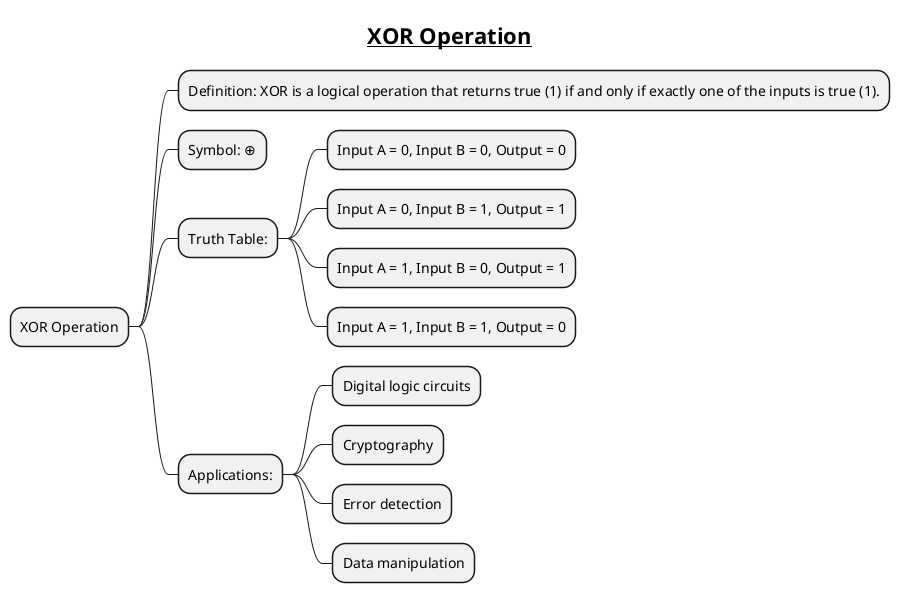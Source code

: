 @startmindmap
title = __XOR Operation__
* XOR Operation
** Definition: XOR is a logical operation that returns true (1) if and only if exactly one of the inputs is true (1).
** Symbol: ⊕
** Truth Table:
*** Input A = 0, Input B = 0, Output = 0
*** Input A = 0, Input B = 1, Output = 1
*** Input A = 1, Input B = 0, Output = 1
*** Input A = 1, Input B = 1, Output = 0
** Applications:
*** Digital logic circuits
*** Cryptography
*** Error detection
*** Data manipulation
@endmindmap
